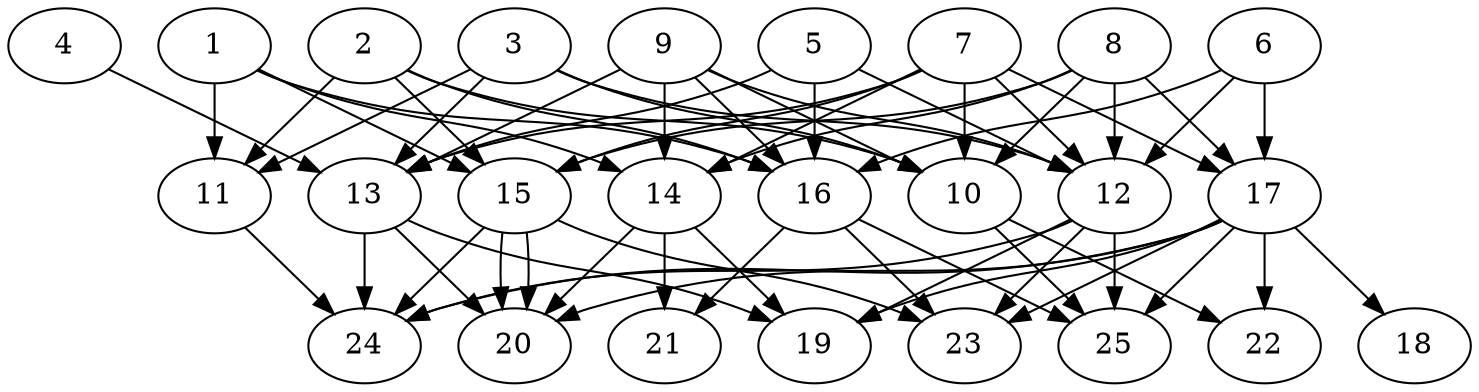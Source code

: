 // DAG automatically generated by daggen at Thu Oct  3 14:00:39 2019
// ./daggen --dot -n 25 --ccr 0.3 --fat 0.7 --regular 0.9 --density 0.7 --mindata 5242880 --maxdata 52428800 
digraph G {
  1 [size="152309760", alpha="0.09", expect_size="45692928"] 
  1 -> 11 [size ="45692928"]
  1 -> 14 [size ="45692928"]
  1 -> 15 [size ="45692928"]
  1 -> 16 [size ="45692928"]
  2 [size="52322987", alpha="0.09", expect_size="15696896"] 
  2 -> 10 [size ="15696896"]
  2 -> 11 [size ="15696896"]
  2 -> 15 [size ="15696896"]
  2 -> 16 [size ="15696896"]
  3 [size="21435733", alpha="0.18", expect_size="6430720"] 
  3 -> 10 [size ="6430720"]
  3 -> 11 [size ="6430720"]
  3 -> 12 [size ="6430720"]
  3 -> 13 [size ="6430720"]
  4 [size="127842987", alpha="0.09", expect_size="38352896"] 
  4 -> 13 [size ="38352896"]
  5 [size="151435947", alpha="0.08", expect_size="45430784"] 
  5 -> 12 [size ="45430784"]
  5 -> 13 [size ="45430784"]
  5 -> 16 [size ="45430784"]
  6 [size="62085120", alpha="0.12", expect_size="18625536"] 
  6 -> 12 [size ="18625536"]
  6 -> 16 [size ="18625536"]
  6 -> 17 [size ="18625536"]
  7 [size="128426667", alpha="0.06", expect_size="38528000"] 
  7 -> 10 [size ="38528000"]
  7 -> 12 [size ="38528000"]
  7 -> 13 [size ="38528000"]
  7 -> 14 [size ="38528000"]
  7 -> 15 [size ="38528000"]
  7 -> 17 [size ="38528000"]
  8 [size="48629760", alpha="0.15", expect_size="14588928"] 
  8 -> 10 [size ="14588928"]
  8 -> 12 [size ="14588928"]
  8 -> 14 [size ="14588928"]
  8 -> 15 [size ="14588928"]
  8 -> 17 [size ="14588928"]
  9 [size="130600960", alpha="0.18", expect_size="39180288"] 
  9 -> 10 [size ="39180288"]
  9 -> 12 [size ="39180288"]
  9 -> 13 [size ="39180288"]
  9 -> 14 [size ="39180288"]
  9 -> 16 [size ="39180288"]
  10 [size="85097813", alpha="0.20", expect_size="25529344"] 
  10 -> 22 [size ="25529344"]
  10 -> 25 [size ="25529344"]
  11 [size="31675733", alpha="0.05", expect_size="9502720"] 
  11 -> 24 [size ="9502720"]
  12 [size="104533333", alpha="0.09", expect_size="31360000"] 
  12 -> 19 [size ="31360000"]
  12 -> 23 [size ="31360000"]
  12 -> 24 [size ="31360000"]
  12 -> 25 [size ="31360000"]
  13 [size="20855467", alpha="0.08", expect_size="6256640"] 
  13 -> 19 [size ="6256640"]
  13 -> 20 [size ="6256640"]
  13 -> 24 [size ="6256640"]
  14 [size="161805653", alpha="0.18", expect_size="48541696"] 
  14 -> 19 [size ="48541696"]
  14 -> 20 [size ="48541696"]
  14 -> 21 [size ="48541696"]
  15 [size="73803093", alpha="0.07", expect_size="22140928"] 
  15 -> 20 [size ="22140928"]
  15 -> 20 [size ="22140928"]
  15 -> 23 [size ="22140928"]
  15 -> 24 [size ="22140928"]
  16 [size="139185493", alpha="0.11", expect_size="41755648"] 
  16 -> 21 [size ="41755648"]
  16 -> 23 [size ="41755648"]
  16 -> 25 [size ="41755648"]
  17 [size="75612160", alpha="0.14", expect_size="22683648"] 
  17 -> 18 [size ="22683648"]
  17 -> 19 [size ="22683648"]
  17 -> 20 [size ="22683648"]
  17 -> 22 [size ="22683648"]
  17 -> 23 [size ="22683648"]
  17 -> 24 [size ="22683648"]
  17 -> 25 [size ="22683648"]
  18 [size="123931307", alpha="0.18", expect_size="37179392"] 
  19 [size="80885760", alpha="0.03", expect_size="24265728"] 
  20 [size="62801920", alpha="0.02", expect_size="18840576"] 
  21 [size="59791360", alpha="0.19", expect_size="17937408"] 
  22 [size="96331093", alpha="0.20", expect_size="28899328"] 
  23 [size="165133653", alpha="0.01", expect_size="49540096"] 
  24 [size="72884907", alpha="0.16", expect_size="21865472"] 
  25 [size="56855893", alpha="0.09", expect_size="17056768"] 
}
